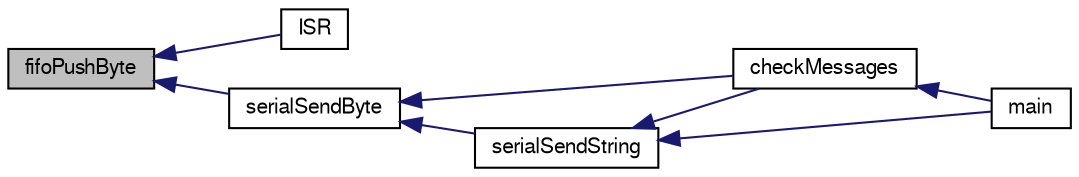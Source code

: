 digraph "fifoPushByte"
{
  edge [fontname="FreeSans",fontsize="10",labelfontname="FreeSans",labelfontsize="10"];
  node [fontname="FreeSans",fontsize="10",shape=record];
  rankdir="LR";
  Node1 [label="fifoPushByte",height=0.2,width=0.4,color="black", fillcolor="grey75", style="filled" fontcolor="black"];
  Node1 -> Node2 [dir="back",color="midnightblue",fontsize="10",style="solid",fontname="FreeSans"];
  Node2 [label="ISR",height=0.2,width=0.4,color="black", fillcolor="white", style="filled",URL="$serial_8c.html#abe211e29a2f9eebb063ea3208631be38",tooltip="interrupt-routine for the Usart-Receive-Complete-Interrupt. is called when a byte has been send..."];
  Node1 -> Node3 [dir="back",color="midnightblue",fontsize="10",style="solid",fontname="FreeSans"];
  Node3 [label="serialSendByte",height=0.2,width=0.4,color="black", fillcolor="white", style="filled",URL="$group__serial.html#ga502d5813f57028a04bb85a92b94302a6",tooltip="writes a byte (8 Bit) the send-buffer"];
  Node3 -> Node4 [dir="back",color="midnightblue",fontsize="10",style="solid",fontname="FreeSans"];
  Node4 [label="checkMessages",height=0.2,width=0.4,color="black", fillcolor="white", style="filled",URL="$group__command.html#ga6df2db16ece109a25089bb3c9e29249d",tooltip="checks whether commands have been received and if so executes him"];
  Node4 -> Node5 [dir="back",color="midnightblue",fontsize="10",style="solid",fontname="FreeSans"];
  Node5 [label="main",height=0.2,width=0.4,color="black", fillcolor="white", style="filled",URL="$_m_d_v___p_r_8c.html#a840291bc02cba5474a4cb46a9b9566fe",tooltip="state of decimation unit"];
  Node3 -> Node6 [dir="back",color="midnightblue",fontsize="10",style="solid",fontname="FreeSans"];
  Node6 [label="serialSendString",height=0.2,width=0.4,color="black", fillcolor="white", style="filled",URL="$group__serial.html#ga7b2885c2975769ac8d4f09210ee71916",tooltip="writes a schreibt einen null-terminated string to the send-buffer"];
  Node6 -> Node4 [dir="back",color="midnightblue",fontsize="10",style="solid",fontname="FreeSans"];
  Node6 -> Node5 [dir="back",color="midnightblue",fontsize="10",style="solid",fontname="FreeSans"];
}
